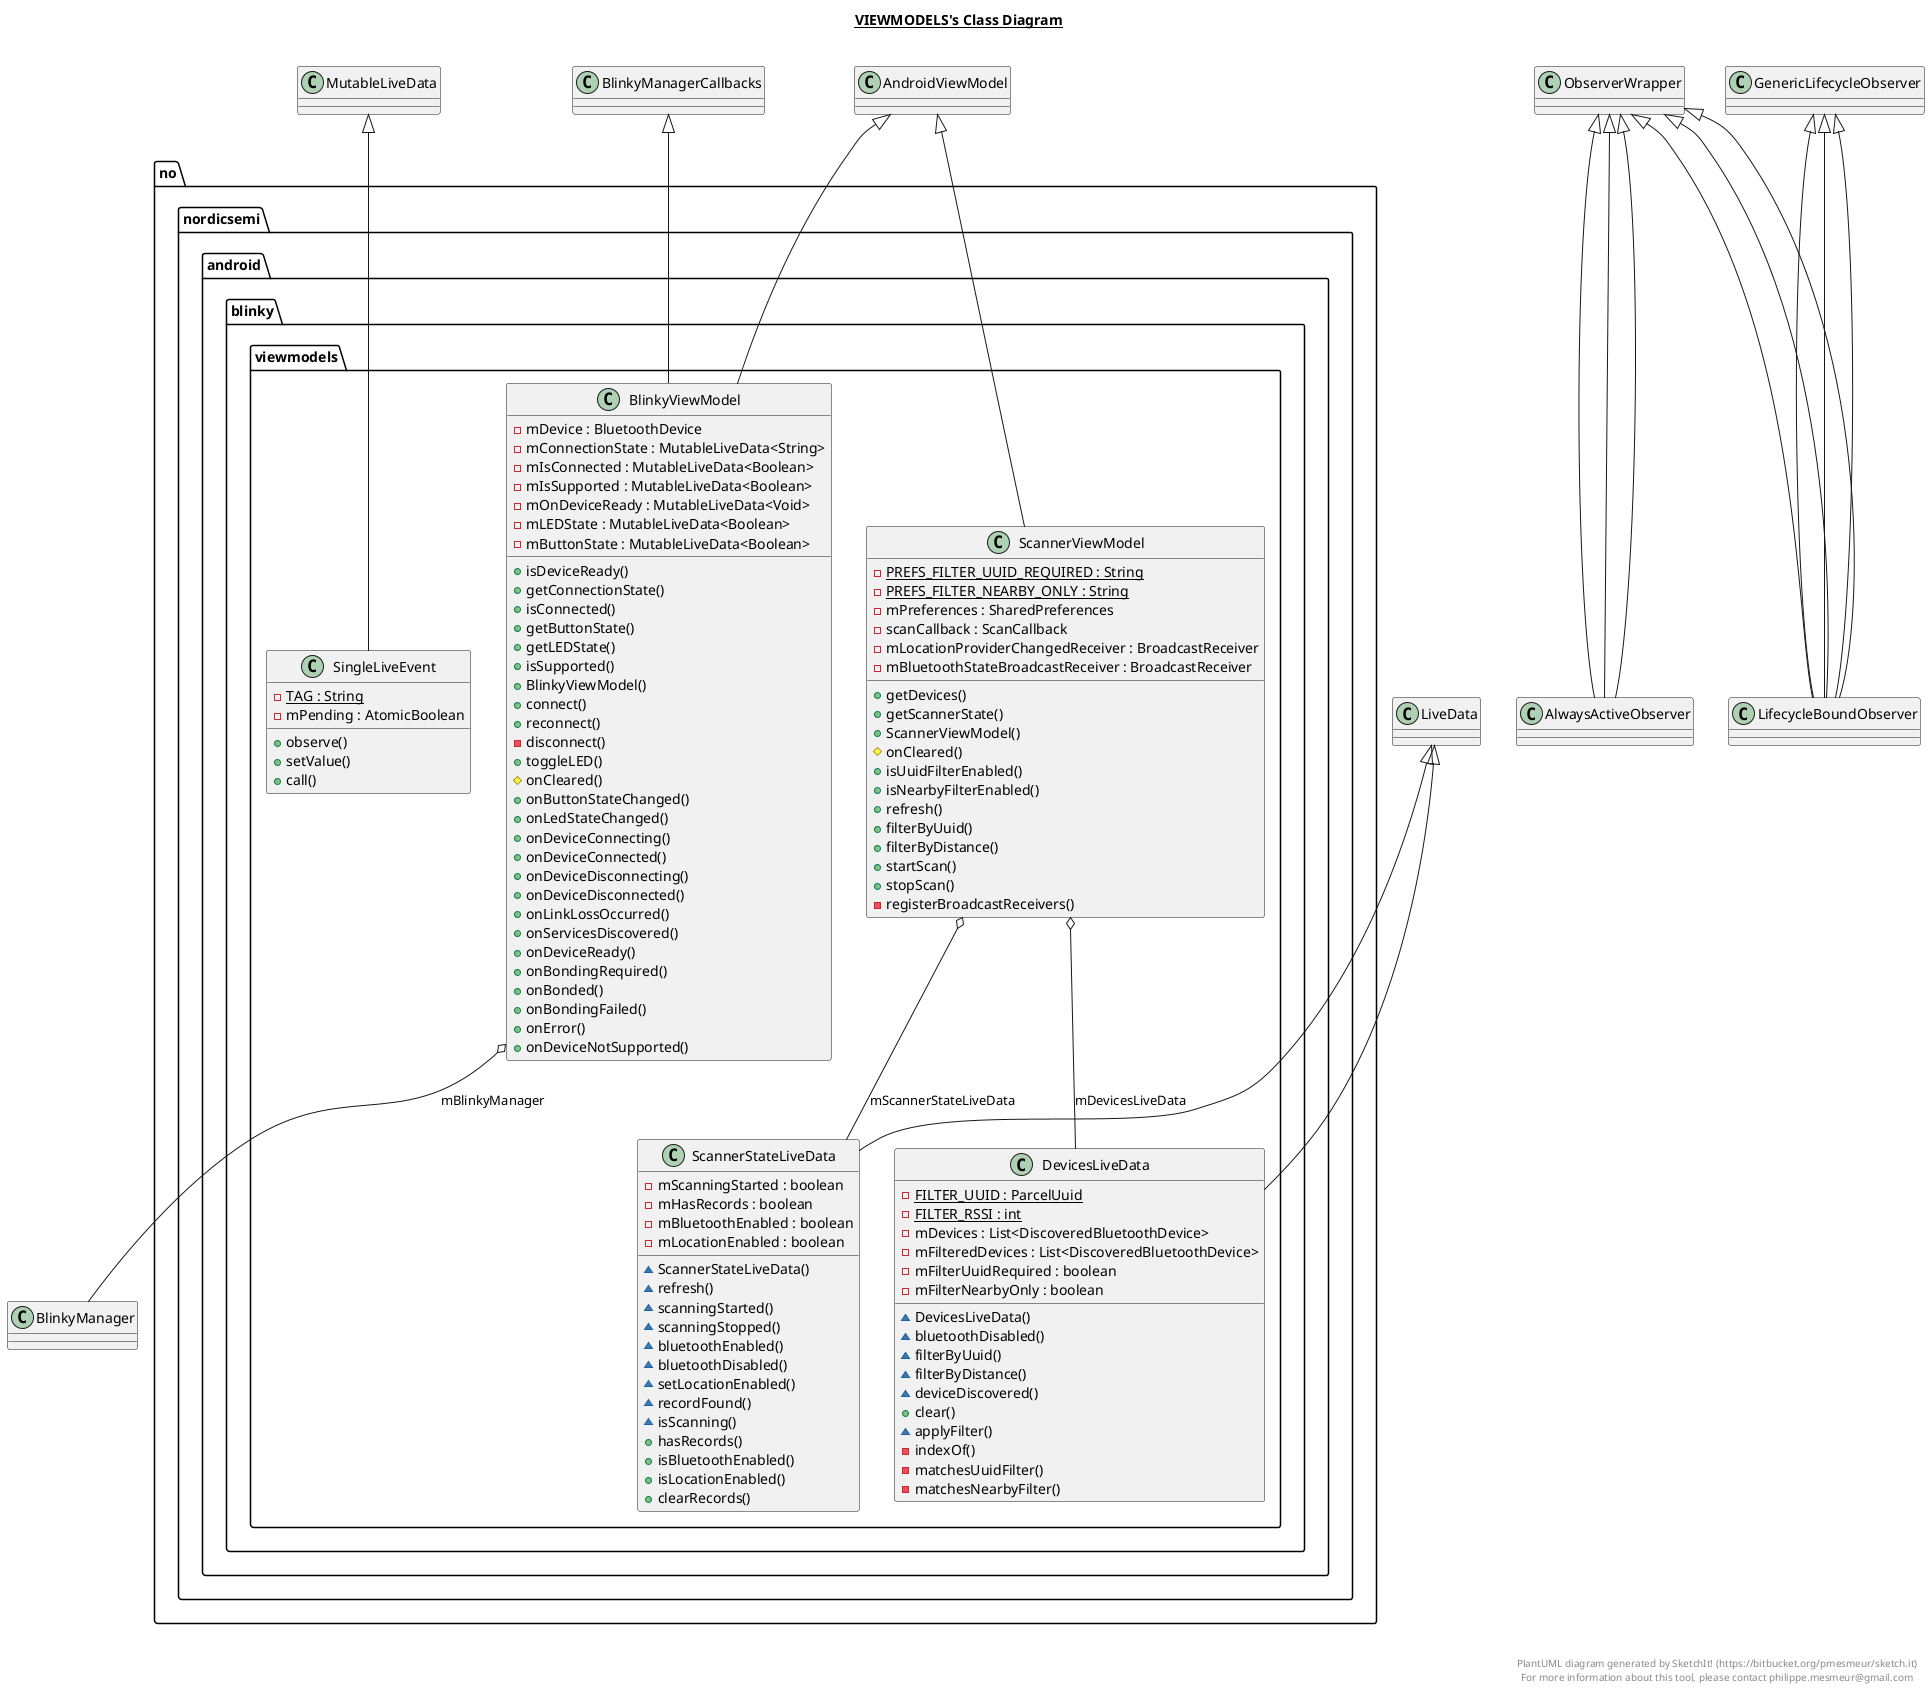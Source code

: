 @startuml

title __VIEWMODELS's Class Diagram__\n

  package no.nordicsemi.android.blinky {
    package no.nordicsemi.android.blinky.viewmodels {
      class BlinkyViewModel {
          - mDevice : BluetoothDevice
          - mConnectionState : MutableLiveData<String>
          - mIsConnected : MutableLiveData<Boolean>
          - mIsSupported : MutableLiveData<Boolean>
          - mOnDeviceReady : MutableLiveData<Void>
          - mLEDState : MutableLiveData<Boolean>
          - mButtonState : MutableLiveData<Boolean>
          + isDeviceReady()
          + getConnectionState()
          + isConnected()
          + getButtonState()
          + getLEDState()
          + isSupported()
          + BlinkyViewModel()
          + connect()
          + reconnect()
          - disconnect()
          + toggleLED()
          # onCleared()
          + onButtonStateChanged()
          + onLedStateChanged()
          + onDeviceConnecting()
          + onDeviceConnected()
          + onDeviceDisconnecting()
          + onDeviceDisconnected()
          + onLinkLossOccurred()
          + onServicesDiscovered()
          + onDeviceReady()
          + onBondingRequired()
          + onBonded()
          + onBondingFailed()
          + onError()
          + onDeviceNotSupported()
      }
    }
  }
  

  package no.nordicsemi.android.blinky {
    package no.nordicsemi.android.blinky.viewmodels {
      class DevicesLiveData {
          {static} - FILTER_UUID : ParcelUuid
          {static} - FILTER_RSSI : int
          - mDevices : List<DiscoveredBluetoothDevice>
          - mFilteredDevices : List<DiscoveredBluetoothDevice>
          - mFilterUuidRequired : boolean
          - mFilterNearbyOnly : boolean
          ~ DevicesLiveData()
          ~ bluetoothDisabled()
          ~ filterByUuid()
          ~ filterByDistance()
          ~ deviceDiscovered()
          + clear()
          ~ applyFilter()
          - indexOf()
          - matchesUuidFilter()
          - matchesNearbyFilter()
      }
    }
  }
  

  package no.nordicsemi.android.blinky {
    package no.nordicsemi.android.blinky.viewmodels {
      class ScannerStateLiveData {
          - mScanningStarted : boolean
          - mHasRecords : boolean
          - mBluetoothEnabled : boolean
          - mLocationEnabled : boolean
          ~ ScannerStateLiveData()
          ~ refresh()
          ~ scanningStarted()
          ~ scanningStopped()
          ~ bluetoothEnabled()
          ~ bluetoothDisabled()
          ~ setLocationEnabled()
          ~ recordFound()
          ~ isScanning()
          + hasRecords()
          + isBluetoothEnabled()
          + isLocationEnabled()
          + clearRecords()
      }
    }
  }
  

  package no.nordicsemi.android.blinky {
    package no.nordicsemi.android.blinky.viewmodels {
      class ScannerViewModel {
          {static} - PREFS_FILTER_UUID_REQUIRED : String
          {static} - PREFS_FILTER_NEARBY_ONLY : String
          - mPreferences : SharedPreferences
          - scanCallback : ScanCallback
          - mLocationProviderChangedReceiver : BroadcastReceiver
          - mBluetoothStateBroadcastReceiver : BroadcastReceiver
          + getDevices()
          + getScannerState()
          + ScannerViewModel()
          # onCleared()
          + isUuidFilterEnabled()
          + isNearbyFilterEnabled()
          + refresh()
          + filterByUuid()
          + filterByDistance()
          + startScan()
          + stopScan()
          - registerBroadcastReceivers()
      }
    }
  }
  

  package no.nordicsemi.android.blinky {
    package no.nordicsemi.android.blinky.viewmodels {
      class SingleLiveEvent {
          {static} - TAG : String
          - mPending : AtomicBoolean
          + observe()
          + setValue()
          + call()
      }
    }
  }
  

  BlinkyViewModel -up-|> BlinkyManagerCallbacks
  BlinkyViewModel -up-|> AndroidViewModel
  BlinkyViewModel o-- BlinkyManager : mBlinkyManager
  DevicesLiveData -up-|> LiveData
  AlwaysActiveObserver -up-|> ObserverWrapper
  LifecycleBoundObserver -up-|> GenericLifecycleObserver
  LifecycleBoundObserver -up-|> ObserverWrapper
  ScannerStateLiveData -up-|> LiveData
  AlwaysActiveObserver -up-|> ObserverWrapper
  LifecycleBoundObserver -up-|> GenericLifecycleObserver
  LifecycleBoundObserver -up-|> ObserverWrapper
  ScannerViewModel -up-|> AndroidViewModel
  ScannerViewModel o-- DevicesLiveData : mDevicesLiveData
  ScannerViewModel o-- ScannerStateLiveData : mScannerStateLiveData
  SingleLiveEvent -up-|> MutableLiveData
  AlwaysActiveObserver -up-|> ObserverWrapper
  LifecycleBoundObserver -up-|> GenericLifecycleObserver
  LifecycleBoundObserver -up-|> ObserverWrapper


right footer


PlantUML diagram generated by SketchIt! (https://bitbucket.org/pmesmeur/sketch.it)
For more information about this tool, please contact philippe.mesmeur@gmail.com
endfooter

@enduml
